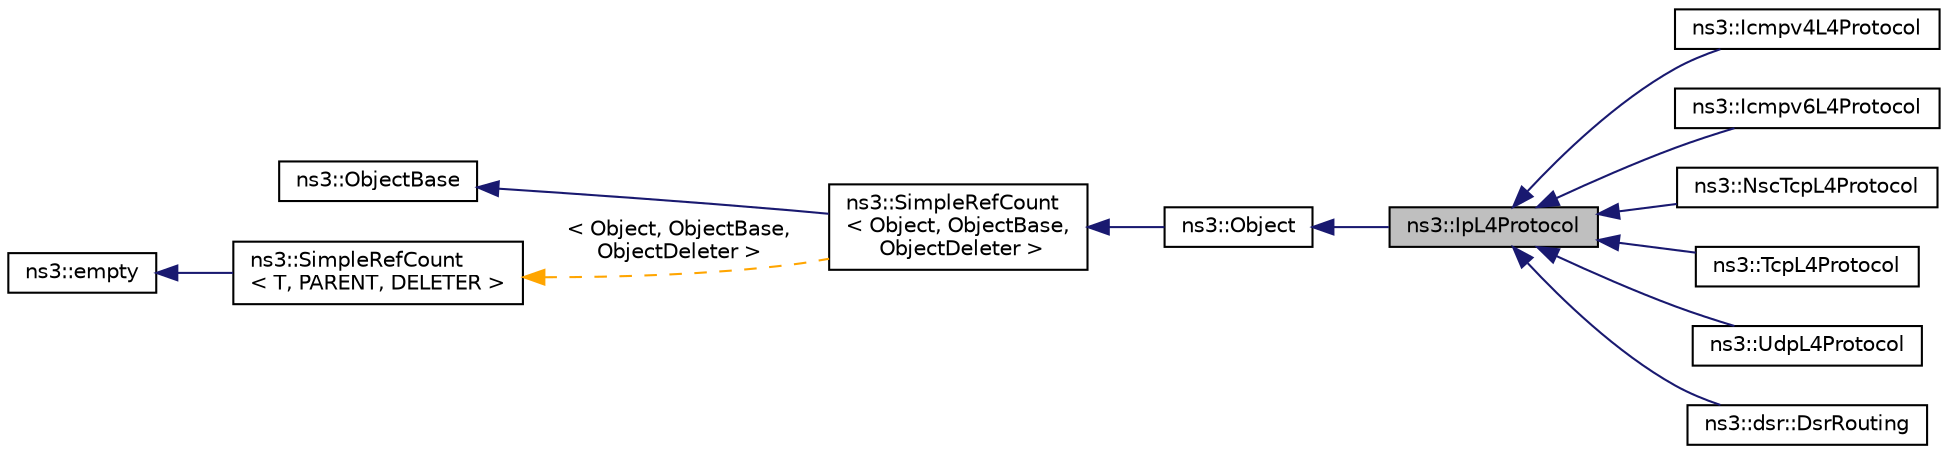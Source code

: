 digraph "ns3::IpL4Protocol"
{
 // LATEX_PDF_SIZE
  edge [fontname="Helvetica",fontsize="10",labelfontname="Helvetica",labelfontsize="10"];
  node [fontname="Helvetica",fontsize="10",shape=record];
  rankdir="LR";
  Node1 [label="ns3::IpL4Protocol",height=0.2,width=0.4,color="black", fillcolor="grey75", style="filled", fontcolor="black",tooltip="L4 Protocol abstract base class."];
  Node2 -> Node1 [dir="back",color="midnightblue",fontsize="10",style="solid",fontname="Helvetica"];
  Node2 [label="ns3::Object",height=0.2,width=0.4,color="black", fillcolor="white", style="filled",URL="$classns3_1_1_object.html",tooltip="A base class which provides memory management and object aggregation."];
  Node3 -> Node2 [dir="back",color="midnightblue",fontsize="10",style="solid",fontname="Helvetica"];
  Node3 [label="ns3::SimpleRefCount\l\< Object, ObjectBase,\l ObjectDeleter \>",height=0.2,width=0.4,color="black", fillcolor="white", style="filled",URL="$classns3_1_1_simple_ref_count.html",tooltip=" "];
  Node4 -> Node3 [dir="back",color="midnightblue",fontsize="10",style="solid",fontname="Helvetica"];
  Node4 [label="ns3::ObjectBase",height=0.2,width=0.4,color="black", fillcolor="white", style="filled",URL="$classns3_1_1_object_base.html",tooltip="Anchor the ns-3 type and attribute system."];
  Node5 -> Node3 [dir="back",color="orange",fontsize="10",style="dashed",label=" \< Object, ObjectBase,\l ObjectDeleter \>" ,fontname="Helvetica"];
  Node5 [label="ns3::SimpleRefCount\l\< T, PARENT, DELETER \>",height=0.2,width=0.4,color="black", fillcolor="white", style="filled",URL="$classns3_1_1_simple_ref_count.html",tooltip="A template-based reference counting class."];
  Node6 -> Node5 [dir="back",color="midnightblue",fontsize="10",style="solid",fontname="Helvetica"];
  Node6 [label="ns3::empty",height=0.2,width=0.4,color="black", fillcolor="white", style="filled",URL="$classns3_1_1empty.html",tooltip="make Callback use a separate empty type"];
  Node1 -> Node7 [dir="back",color="midnightblue",fontsize="10",style="solid",fontname="Helvetica"];
  Node7 [label="ns3::Icmpv4L4Protocol",height=0.2,width=0.4,color="black", fillcolor="white", style="filled",URL="$classns3_1_1_icmpv4_l4_protocol.html",tooltip="This is the implementation of the ICMP protocol as described in RFC 792."];
  Node1 -> Node8 [dir="back",color="midnightblue",fontsize="10",style="solid",fontname="Helvetica"];
  Node8 [label="ns3::Icmpv6L4Protocol",height=0.2,width=0.4,color="black", fillcolor="white", style="filled",URL="$classns3_1_1_icmpv6_l4_protocol.html",tooltip="An implementation of the ICMPv6 protocol."];
  Node1 -> Node9 [dir="back",color="midnightblue",fontsize="10",style="solid",fontname="Helvetica"];
  Node9 [label="ns3::NscTcpL4Protocol",height=0.2,width=0.4,color="black", fillcolor="white", style="filled",URL="$classns3_1_1_nsc_tcp_l4_protocol.html",tooltip="Nsc wrapper glue, to interface with the Ipv4 protocol underneath."];
  Node1 -> Node10 [dir="back",color="midnightblue",fontsize="10",style="solid",fontname="Helvetica"];
  Node10 [label="ns3::TcpL4Protocol",height=0.2,width=0.4,color="black", fillcolor="white", style="filled",URL="$classns3_1_1_tcp_l4_protocol.html",tooltip="TCP socket creation and multiplexing/demultiplexing."];
  Node1 -> Node11 [dir="back",color="midnightblue",fontsize="10",style="solid",fontname="Helvetica"];
  Node11 [label="ns3::UdpL4Protocol",height=0.2,width=0.4,color="black", fillcolor="white", style="filled",URL="$classns3_1_1_udp_l4_protocol.html",tooltip="Implementation of the UDP protocol."];
  Node1 -> Node12 [dir="back",color="midnightblue",fontsize="10",style="solid",fontname="Helvetica"];
  Node12 [label="ns3::dsr::DsrRouting",height=0.2,width=0.4,color="black", fillcolor="white", style="filled",URL="$classns3_1_1dsr_1_1_dsr_routing.html",tooltip="Dsr Routing base."];
}

